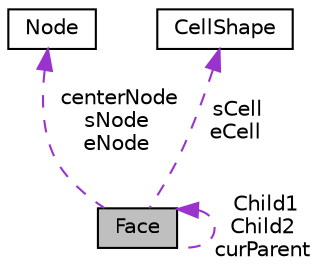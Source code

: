 digraph "Face"
{
  edge [fontname="Helvetica",fontsize="10",labelfontname="Helvetica",labelfontsize="10"];
  node [fontname="Helvetica",fontsize="10",shape=record];
  Node1 [label="Face",height=0.2,width=0.4,color="black", fillcolor="grey75", style="filled", fontcolor="black"];
  Node2 -> Node1 [dir="back",color="darkorchid3",fontsize="10",style="dashed",label=" centerNode\nsNode\neNode" ,fontname="Helvetica"];
  Node2 [label="Node",height=0.2,width=0.4,color="black", fillcolor="white", style="filled",URL="$class_node.html"];
  Node1 -> Node1 [dir="back",color="darkorchid3",fontsize="10",style="dashed",label=" Child1\nChild2\ncurParent" ,fontname="Helvetica"];
  Node3 -> Node1 [dir="back",color="darkorchid3",fontsize="10",style="dashed",label=" sCell\neCell" ,fontname="Helvetica"];
  Node3 [label="CellShape",height=0.2,width=0.4,color="black", fillcolor="white", style="filled",URL="$class_cell_shape.html"];
}
